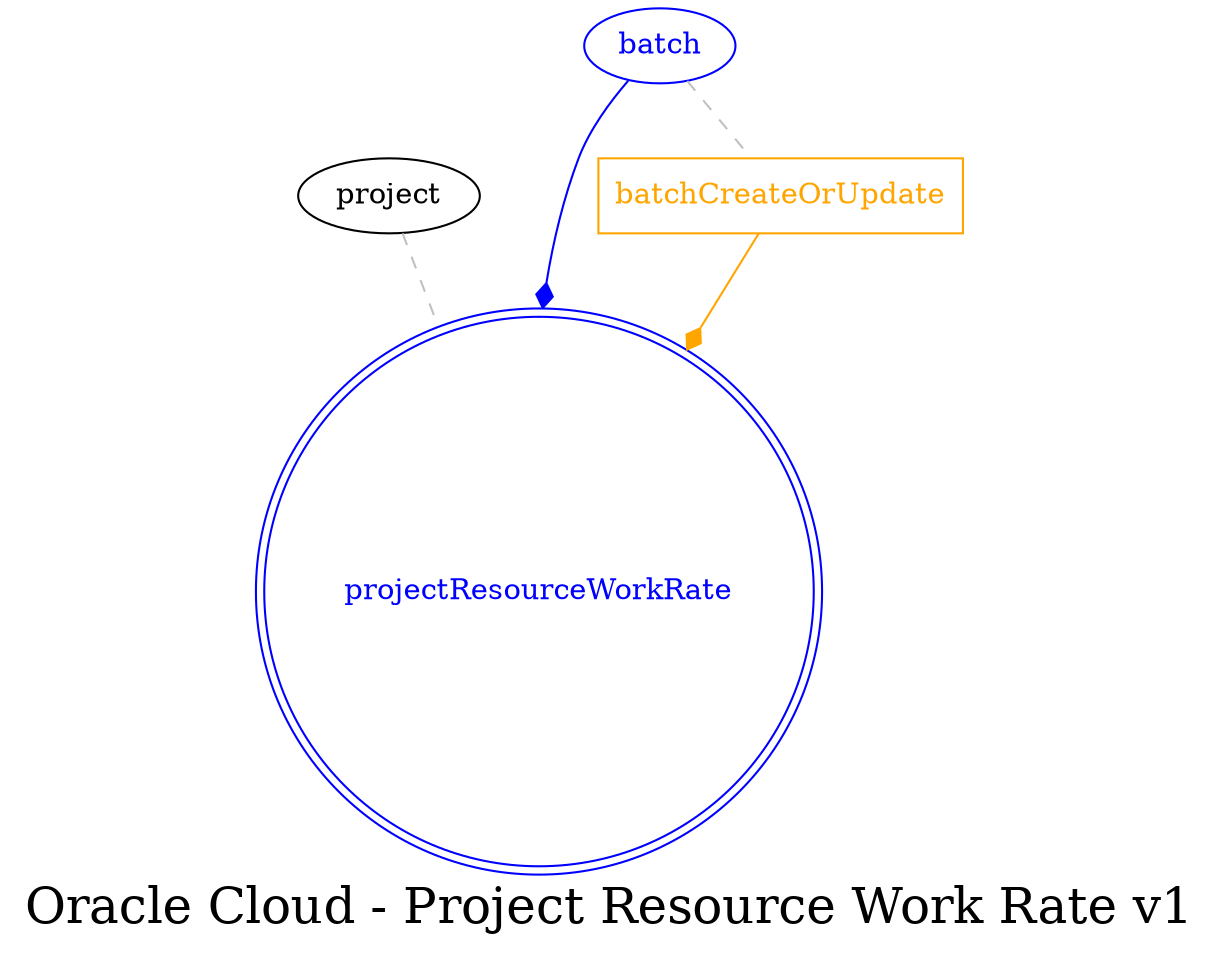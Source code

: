 digraph LexiconGraph {
graph[label="Oracle Cloud - Project Resource Work Rate v1", fontsize=24]
splines=true
"projectResourceWorkRate" [color=blue, fontcolor=blue, shape=doublecircle]
"project" -> "projectResourceWorkRate" [color=grey, fontcolor=grey, arrowhead=none, arrowtail=none, style=dashed]
"batch" -> "projectResourceWorkRate" [color=blue, fontcolor=blue, arrowhead=diamond, arrowtail=none]
"batch" [color=blue, fontcolor=blue, shape=ellipse]
"batchCreateOrUpdate" [color=orange, fontcolor=orange, shape=box]
"batchCreateOrUpdate" -> "projectResourceWorkRate" [color=orange, fontcolor=orange, arrowhead=diamond, arrowtail=none]
"batch" -> "batchCreateOrUpdate" [color=grey, fontcolor=grey, arrowhead=none, arrowtail=none, style=dashed]
}
